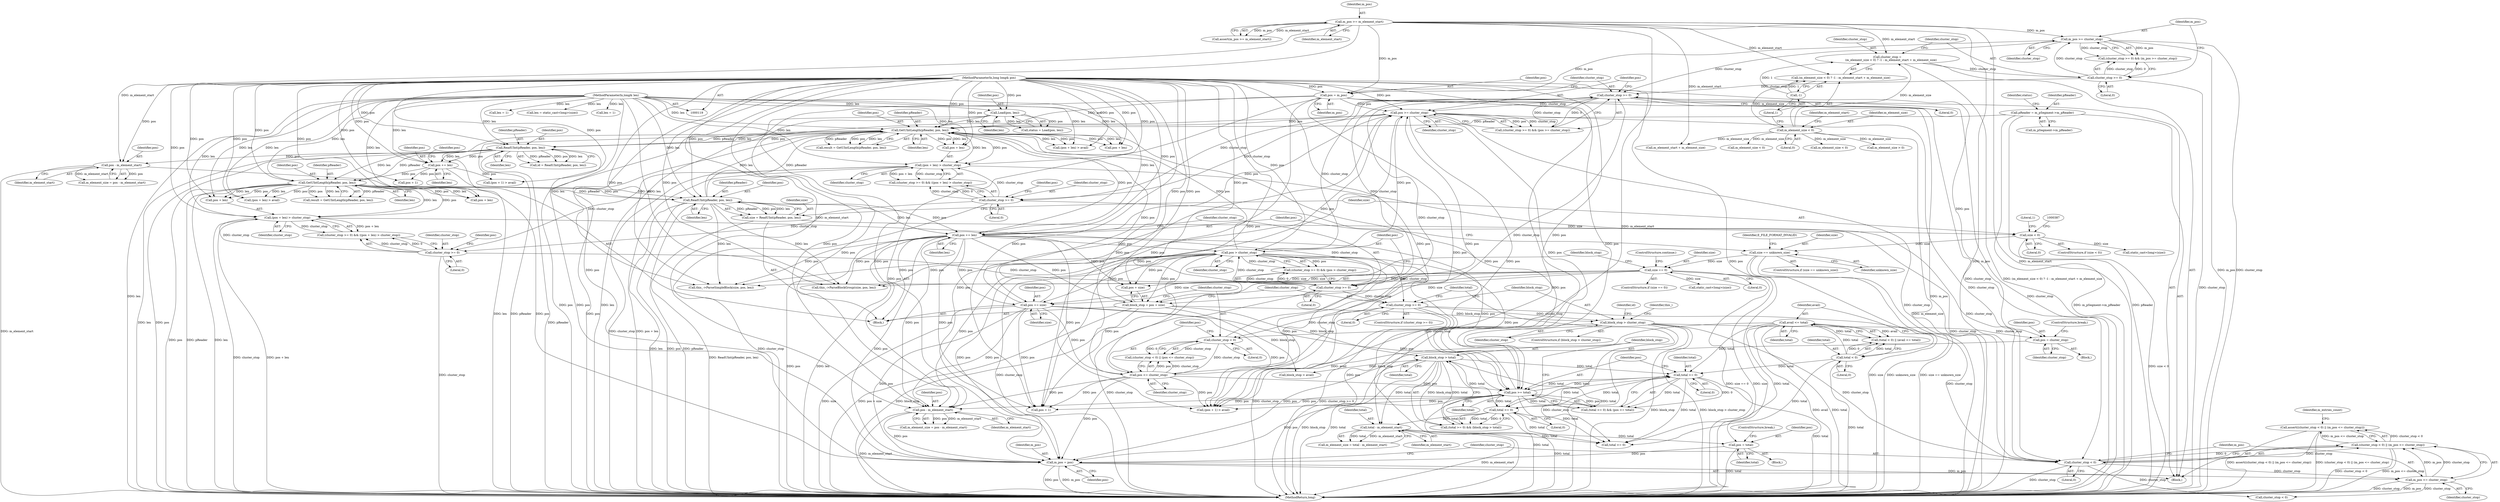 digraph "1_Android_04839626ed859623901ebd3a5fd483982186b59d_171@API" {
"1000518" [label="(Call,assert((cluster_stop < 0) || (m_pos <= cluster_stop)))"];
"1000519" [label="(Call,(cluster_stop < 0) || (m_pos <= cluster_stop))"];
"1000520" [label="(Call,cluster_stop < 0)"];
"1000200" [label="(Call,cluster_stop >= 0)"];
"1000505" [label="(Call,cluster_stop < 0)"];
"1000422" [label="(Call,cluster_stop >= 0)"];
"1000405" [label="(Call,pos > cluster_stop)"];
"1000397" [label="(Call,pos += len)"];
"1000377" [label="(Call,ReadUInt(pReader, pos, len))"];
"1000336" [label="(Call,GetUIntLength(pReader, pos, len))"];
"1000282" [label="(Call,ReadUInt(pReader, pos, len))"];
"1000241" [label="(Call,GetUIntLength(pReader, pos, len))"];
"1000165" [label="(Call,pReader = m_pSegment->m_pReader)"];
"1000120" [label="(MethodParameterIn,long long& pos)"];
"1000193" [label="(Call,pos = m_pos)"];
"1000160" [label="(Call,m_pos >= cluster_stop)"];
"1000136" [label="(Call,m_pos >= m_element_start)"];
"1000157" [label="(Call,cluster_stop >= 0)"];
"1000144" [label="(Call,cluster_stop =\n        (m_element_size < 0) ? -1 : m_element_start + m_element_size)"];
"1000150" [label="(Call,-1)"];
"1000147" [label="(Call,m_element_size < 0)"];
"1000508" [label="(Call,pos <= cluster_stop)"];
"1000500" [label="(Call,pos += size)"];
"1000411" [label="(Call,size == 0)"];
"1000392" [label="(Call,size == unknown_size)"];
"1000382" [label="(Call,size < 0)"];
"1000375" [label="(Call,size = ReadUInt(pReader, pos, len))"];
"1000203" [label="(Call,pos >= cluster_stop)"];
"1000212" [label="(Call,pos >= total)"];
"1000209" [label="(Call,total >= 0)"];
"1000187" [label="(Call,total < 0)"];
"1000448" [label="(Call,total >= 0)"];
"1000451" [label="(Call,block_stop > total)"];
"1000416" [label="(Call,block_stop = pos + size)"];
"1000190" [label="(Call,avail <= total)"];
"1000126" [label="(Call,Load(pos, len))"];
"1000121" [label="(MethodParameterIn,long& len)"];
"1000319" [label="(Call,pos += len)"];
"1000402" [label="(Call,cluster_stop >= 0)"];
"1000356" [label="(Call,cluster_stop >= 0)"];
"1000264" [label="(Call,(pos + len) > cluster_stop)"];
"1000261" [label="(Call,cluster_stop >= 0)"];
"1000359" [label="(Call,(pos + len) > cluster_stop)"];
"1000427" [label="(Call,block_stop > cluster_stop)"];
"1000523" [label="(Call,m_pos <= cluster_stop)"];
"1000515" [label="(Call,m_pos = pos)"];
"1000441" [label="(Call,pos = cluster_stop)"];
"1000460" [label="(Call,pos = total)"];
"1000457" [label="(Call,total - m_element_start)"];
"1000222" [label="(Call,pos - m_element_start)"];
"1000315" [label="(Call,pos - m_element_start)"];
"1000396" [label="(Identifier,E_FILE_FORMAT_INVALID)"];
"1000404" [label="(Literal,0)"];
"1000500" [label="(Call,pos += size)"];
"1000334" [label="(Call,result = GetUIntLength(pReader, pos, len))"];
"1000244" [label="(Identifier,len)"];
"1000381" [label="(ControlStructure,if (size < 0))"];
"1000195" [label="(Identifier,m_pos)"];
"1000228" [label="(Call,pos + 1)"];
"1000449" [label="(Identifier,total)"];
"1000272" [label="(Call,(pos + len) > avail)"];
"1000282" [label="(Call,ReadUInt(pReader, pos, len))"];
"1000363" [label="(Identifier,cluster_stop)"];
"1000452" [label="(Identifier,block_stop)"];
"1000153" [label="(Identifier,m_element_start)"];
"1000462" [label="(Identifier,total)"];
"1000386" [label="(Call,static_cast<long>(size))"];
"1000472" [label="(Call,static_cast<long>(size))"];
"1000266" [label="(Identifier,pos)"];
"1000447" [label="(Call,(total >= 0) && (block_stop > total))"];
"1000422" [label="(Call,cluster_stop >= 0)"];
"1000150" [label="(Call,-1)"];
"1000478" [label="(Identifier,this_)"];
"1000411" [label="(Call,size == 0)"];
"1000317" [label="(Identifier,m_element_start)"];
"1000192" [label="(Identifier,total)"];
"1000239" [label="(Call,result = GetUIntLength(pReader, pos, len))"];
"1000280" [label="(Call,id = ReadUInt(pReader, pos, len))"];
"1000458" [label="(Identifier,total)"];
"1000378" [label="(Identifier,pReader)"];
"1000394" [label="(Identifier,unknown_size)"];
"1000413" [label="(Literal,0)"];
"1000145" [label="(Identifier,cluster_stop)"];
"1000193" [label="(Call,pos = m_pos)"];
"1000189" [label="(Literal,0)"];
"1000427" [label="(Call,block_stop > cluster_stop)"];
"1000241" [label="(Call,GetUIntLength(pReader, pos, len))"];
"1000212" [label="(Call,pos >= total)"];
"1000393" [label="(Identifier,size)"];
"1000217" [label="(Call,m_element_size < 0)"];
"1000392" [label="(Call,size == unknown_size)"];
"1000166" [label="(Identifier,pReader)"];
"1000121" [label="(MethodParameterIn,long& len)"];
"1000455" [label="(Call,m_element_size = total - m_element_start)"];
"1000519" [label="(Call,(cluster_stop < 0) || (m_pos <= cluster_stop))"];
"1000515" [label="(Call,m_pos = pos)"];
"1000194" [label="(Identifier,pos)"];
"1000502" [label="(Identifier,size)"];
"1000213" [label="(Identifier,pos)"];
"1000210" [label="(Identifier,total)"];
"1000424" [label="(Literal,0)"];
"1000391" [label="(ControlStructure,if (size == unknown_size))"];
"1000320" [label="(Identifier,pos)"];
"1000162" [label="(Identifier,cluster_stop)"];
"1000510" [label="(Identifier,cluster_stop)"];
"1000516" [label="(Identifier,m_pos)"];
"1000156" [label="(Call,(cluster_stop >= 0) && (m_pos >= cluster_stop))"];
"1000417" [label="(Identifier,block_stop)"];
"1000242" [label="(Identifier,pReader)"];
"1000265" [label="(Call,pos + len)"];
"1000405" [label="(Call,pos > cluster_stop)"];
"1000375" [label="(Call,size = ReadUInt(pReader, pos, len))"];
"1000261" [label="(Call,cluster_stop >= 0)"];
"1000203" [label="(Call,pos >= cluster_stop)"];
"1000325" [label="(Identifier,pos)"];
"1000135" [label="(Call,assert(m_pos >= m_element_start))"];
"1000284" [label="(Identifier,pos)"];
"1000520" [label="(Call,cluster_stop < 0)"];
"1000233" [label="(Call,len = 1)"];
"1000147" [label="(Call,m_element_size < 0)"];
"1000512" [label="(Call,m_element_size > 0)"];
"1000209" [label="(Call,total >= 0)"];
"1000222" [label="(Call,pos - m_element_start)"];
"1000260" [label="(Call,(cluster_stop >= 0) && ((pos + len) > cluster_stop))"];
"1000442" [label="(Identifier,pos)"];
"1000557" [label="(Call,total >= 0)"];
"1000376" [label="(Identifier,size)"];
"1000220" [label="(Call,m_element_size = pos - m_element_start)"];
"1000470" [label="(Call,len = static_cast<long>(size))"];
"1000450" [label="(Literal,0)"];
"1000128" [label="(Identifier,len)"];
"1000152" [label="(Call,m_element_start + m_element_size)"];
"1000324" [label="(Call,pos + 1)"];
"1000126" [label="(Call,Load(pos, len))"];
"1000199" [label="(Call,(cluster_stop >= 0) && (pos >= cluster_stop))"];
"1000263" [label="(Literal,0)"];
"1000158" [label="(Identifier,cluster_stop)"];
"1000463" [label="(ControlStructure,break;)"];
"1000214" [label="(Identifier,total)"];
"1000137" [label="(Identifier,m_pos)"];
"1000204" [label="(Identifier,pos)"];
"1000285" [label="(Identifier,len)"];
"1000430" [label="(Block,)"];
"1000191" [label="(Identifier,avail)"];
"1000460" [label="(Call,pos = total)"];
"1000188" [label="(Identifier,total)"];
"1000507" [label="(Literal,0)"];
"1000501" [label="(Identifier,pos)"];
"1000459" [label="(Identifier,m_element_start)"];
"1000416" [label="(Call,block_stop = pos + size)"];
"1000262" [label="(Identifier,cluster_stop)"];
"1000426" [label="(ControlStructure,if (block_stop > cluster_stop))"];
"1000337" [label="(Identifier,pReader)"];
"1000336" [label="(Call,GetUIntLength(pReader, pos, len))"];
"1000283" [label="(Identifier,pReader)"];
"1000138" [label="(Identifier,m_element_start)"];
"1000457" [label="(Call,total - m_element_start)"];
"1000323" [label="(Call,(pos + 1) > avail)"];
"1000315" [label="(Call,pos - m_element_start)"];
"1000205" [label="(Identifier,cluster_stop)"];
"1000268" [label="(Identifier,cluster_stop)"];
"1000443" [label="(Identifier,cluster_stop)"];
"1000412" [label="(Identifier,size)"];
"1000504" [label="(Call,(cluster_stop < 0) || (pos <= cluster_stop))"];
"1000173" [label="(Identifier,status)"];
"1000466" [label="(Call,block_stop > avail)"];
"1000223" [label="(Identifier,pos)"];
"1000151" [label="(Literal,1)"];
"1000421" [label="(ControlStructure,if (cluster_stop >= 0))"];
"1000397" [label="(Call,pos += len)"];
"1000383" [label="(Identifier,size)"];
"1000356" [label="(Call,cluster_stop >= 0)"];
"1000357" [label="(Identifier,cluster_stop)"];
"1000496" [label="(Call,this_->ParseSimpleBlock(size, pos, len))"];
"1000310" [label="(Call,m_element_size < 0)"];
"1000165" [label="(Call,pReader = m_pSegment->m_pReader)"];
"1000522" [label="(Literal,0)"];
"1000382" [label="(Call,size < 0)"];
"1000202" [label="(Literal,0)"];
"1000580" [label="(Call,cluster_stop < 0)"];
"1000197" [label="(Block,)"];
"1000211" [label="(Literal,0)"];
"1000407" [label="(Identifier,cluster_stop)"];
"1000339" [label="(Identifier,len)"];
"1000149" [label="(Literal,0)"];
"1000367" [label="(Call,(pos + len) > avail)"];
"1000122" [label="(Block,)"];
"1000187" [label="(Call,total < 0)"];
"1000414" [label="(ControlStructure,continue;)"];
"1000329" [label="(Call,len = 1)"];
"1000167" [label="(Call,m_pSegment->m_pReader)"];
"1000509" [label="(Identifier,pos)"];
"1000360" [label="(Call,pos + len)"];
"1000127" [label="(Identifier,pos)"];
"1000148" [label="(Identifier,m_element_size)"];
"1000390" [label="(Literal,1)"];
"1000487" [label="(Call,this_->ParseBlockGroup(size, pos, len))"];
"1000403" [label="(Identifier,cluster_stop)"];
"1000146" [label="(Call,(m_element_size < 0) ? -1 : m_element_start + m_element_size)"];
"1000380" [label="(Identifier,len)"];
"1000506" [label="(Identifier,cluster_stop)"];
"1000338" [label="(Identifier,pos)"];
"1000243" [label="(Identifier,pos)"];
"1000451" [label="(Call,block_stop > total)"];
"1000454" [label="(Block,)"];
"1000361" [label="(Identifier,pos)"];
"1000428" [label="(Identifier,block_stop)"];
"1000190" [label="(Call,avail <= total)"];
"1000399" [label="(Identifier,len)"];
"1000124" [label="(Call,status = Load(pos, len))"];
"1000144" [label="(Call,cluster_stop =\n        (m_element_size < 0) ? -1 : m_element_start + m_element_size)"];
"1000384" [label="(Literal,0)"];
"1000157" [label="(Call,cluster_stop >= 0)"];
"1000321" [label="(Identifier,len)"];
"1000200" [label="(Call,cluster_stop >= 0)"];
"1000316" [label="(Identifier,pos)"];
"1000528" [label="(Identifier,m_entries_count)"];
"1000273" [label="(Call,pos + len)"];
"1000227" [label="(Call,(pos + 1) > avail)"];
"1000186" [label="(Call,(total < 0) || (avail <= total))"];
"1000136" [label="(Call,m_pos >= m_element_start)"];
"1000319" [label="(Call,pos += len)"];
"1000161" [label="(Identifier,m_pos)"];
"1000359" [label="(Call,(pos + len) > cluster_stop)"];
"1000508" [label="(Call,pos <= cluster_stop)"];
"1000160" [label="(Call,m_pos >= cluster_stop)"];
"1000525" [label="(Identifier,cluster_stop)"];
"1000355" [label="(Call,(cluster_stop >= 0) && ((pos + len) > cluster_stop))"];
"1000517" [label="(Identifier,pos)"];
"1000406" [label="(Identifier,pos)"];
"1000377" [label="(Call,ReadUInt(pReader, pos, len))"];
"1000401" [label="(Call,(cluster_stop >= 0) && (pos > cluster_stop))"];
"1000313" [label="(Call,m_element_size = pos - m_element_start)"];
"1000523" [label="(Call,m_pos <= cluster_stop)"];
"1000429" [label="(Identifier,cluster_stop)"];
"1000448" [label="(Call,total >= 0)"];
"1000423" [label="(Identifier,cluster_stop)"];
"1000398" [label="(Identifier,pos)"];
"1000201" [label="(Identifier,cluster_stop)"];
"1000524" [label="(Identifier,m_pos)"];
"1000120" [label="(MethodParameterIn,long long& pos)"];
"1000461" [label="(Identifier,pos)"];
"1000521" [label="(Identifier,cluster_stop)"];
"1000453" [label="(Identifier,total)"];
"1000224" [label="(Identifier,m_element_start)"];
"1000264" [label="(Call,(pos + len) > cluster_stop)"];
"1000505" [label="(Call,cluster_stop < 0)"];
"1000410" [label="(ControlStructure,if (size == 0))"];
"1000444" [label="(ControlStructure,break;)"];
"1000599" [label="(MethodReturn,long)"];
"1000159" [label="(Literal,0)"];
"1000434" [label="(Identifier,id)"];
"1000402" [label="(Call,cluster_stop >= 0)"];
"1000208" [label="(Call,(total >= 0) && (pos >= total))"];
"1000379" [label="(Identifier,pos)"];
"1000418" [label="(Call,pos + size)"];
"1000368" [label="(Call,pos + len)"];
"1000358" [label="(Literal,0)"];
"1000441" [label="(Call,pos = cluster_stop)"];
"1000518" [label="(Call,assert((cluster_stop < 0) || (m_pos <= cluster_stop)))"];
"1000518" -> "1000122"  [label="AST: "];
"1000518" -> "1000519"  [label="CFG: "];
"1000519" -> "1000518"  [label="AST: "];
"1000528" -> "1000518"  [label="CFG: "];
"1000518" -> "1000599"  [label="DDG: (cluster_stop < 0) || (m_pos <= cluster_stop)"];
"1000518" -> "1000599"  [label="DDG: assert((cluster_stop < 0) || (m_pos <= cluster_stop))"];
"1000519" -> "1000518"  [label="DDG: cluster_stop < 0"];
"1000519" -> "1000518"  [label="DDG: m_pos <= cluster_stop"];
"1000519" -> "1000520"  [label="CFG: "];
"1000519" -> "1000523"  [label="CFG: "];
"1000520" -> "1000519"  [label="AST: "];
"1000523" -> "1000519"  [label="AST: "];
"1000519" -> "1000599"  [label="DDG: cluster_stop < 0"];
"1000519" -> "1000599"  [label="DDG: m_pos <= cluster_stop"];
"1000520" -> "1000519"  [label="DDG: cluster_stop"];
"1000520" -> "1000519"  [label="DDG: 0"];
"1000523" -> "1000519"  [label="DDG: m_pos"];
"1000523" -> "1000519"  [label="DDG: cluster_stop"];
"1000520" -> "1000522"  [label="CFG: "];
"1000521" -> "1000520"  [label="AST: "];
"1000522" -> "1000520"  [label="AST: "];
"1000524" -> "1000520"  [label="CFG: "];
"1000520" -> "1000599"  [label="DDG: cluster_stop"];
"1000200" -> "1000520"  [label="DDG: cluster_stop"];
"1000264" -> "1000520"  [label="DDG: cluster_stop"];
"1000422" -> "1000520"  [label="DDG: cluster_stop"];
"1000261" -> "1000520"  [label="DDG: cluster_stop"];
"1000203" -> "1000520"  [label="DDG: cluster_stop"];
"1000427" -> "1000520"  [label="DDG: cluster_stop"];
"1000520" -> "1000523"  [label="DDG: cluster_stop"];
"1000520" -> "1000580"  [label="DDG: cluster_stop"];
"1000200" -> "1000199"  [label="AST: "];
"1000200" -> "1000202"  [label="CFG: "];
"1000201" -> "1000200"  [label="AST: "];
"1000202" -> "1000200"  [label="AST: "];
"1000204" -> "1000200"  [label="CFG: "];
"1000199" -> "1000200"  [label="CFG: "];
"1000200" -> "1000599"  [label="DDG: cluster_stop"];
"1000200" -> "1000199"  [label="DDG: cluster_stop"];
"1000200" -> "1000199"  [label="DDG: 0"];
"1000505" -> "1000200"  [label="DDG: cluster_stop"];
"1000405" -> "1000200"  [label="DDG: cluster_stop"];
"1000157" -> "1000200"  [label="DDG: cluster_stop"];
"1000402" -> "1000200"  [label="DDG: cluster_stop"];
"1000508" -> "1000200"  [label="DDG: cluster_stop"];
"1000160" -> "1000200"  [label="DDG: cluster_stop"];
"1000200" -> "1000203"  [label="DDG: cluster_stop"];
"1000200" -> "1000261"  [label="DDG: cluster_stop"];
"1000505" -> "1000504"  [label="AST: "];
"1000505" -> "1000507"  [label="CFG: "];
"1000506" -> "1000505"  [label="AST: "];
"1000507" -> "1000505"  [label="AST: "];
"1000509" -> "1000505"  [label="CFG: "];
"1000504" -> "1000505"  [label="CFG: "];
"1000505" -> "1000504"  [label="DDG: cluster_stop"];
"1000505" -> "1000504"  [label="DDG: 0"];
"1000422" -> "1000505"  [label="DDG: cluster_stop"];
"1000427" -> "1000505"  [label="DDG: cluster_stop"];
"1000505" -> "1000508"  [label="DDG: cluster_stop"];
"1000422" -> "1000421"  [label="AST: "];
"1000422" -> "1000424"  [label="CFG: "];
"1000423" -> "1000422"  [label="AST: "];
"1000424" -> "1000422"  [label="AST: "];
"1000428" -> "1000422"  [label="CFG: "];
"1000449" -> "1000422"  [label="CFG: "];
"1000422" -> "1000599"  [label="DDG: cluster_stop"];
"1000422" -> "1000599"  [label="DDG: cluster_stop >= 0"];
"1000405" -> "1000422"  [label="DDG: cluster_stop"];
"1000402" -> "1000422"  [label="DDG: cluster_stop"];
"1000422" -> "1000427"  [label="DDG: cluster_stop"];
"1000405" -> "1000401"  [label="AST: "];
"1000405" -> "1000407"  [label="CFG: "];
"1000406" -> "1000405"  [label="AST: "];
"1000407" -> "1000405"  [label="AST: "];
"1000401" -> "1000405"  [label="CFG: "];
"1000405" -> "1000599"  [label="DDG: cluster_stop"];
"1000405" -> "1000599"  [label="DDG: pos"];
"1000405" -> "1000203"  [label="DDG: pos"];
"1000405" -> "1000212"  [label="DDG: pos"];
"1000405" -> "1000222"  [label="DDG: pos"];
"1000405" -> "1000227"  [label="DDG: pos"];
"1000405" -> "1000228"  [label="DDG: pos"];
"1000405" -> "1000241"  [label="DDG: pos"];
"1000405" -> "1000401"  [label="DDG: pos"];
"1000405" -> "1000401"  [label="DDG: cluster_stop"];
"1000397" -> "1000405"  [label="DDG: pos"];
"1000120" -> "1000405"  [label="DDG: pos"];
"1000402" -> "1000405"  [label="DDG: cluster_stop"];
"1000405" -> "1000416"  [label="DDG: pos"];
"1000405" -> "1000418"  [label="DDG: pos"];
"1000405" -> "1000487"  [label="DDG: pos"];
"1000405" -> "1000496"  [label="DDG: pos"];
"1000405" -> "1000500"  [label="DDG: pos"];
"1000405" -> "1000515"  [label="DDG: pos"];
"1000397" -> "1000197"  [label="AST: "];
"1000397" -> "1000399"  [label="CFG: "];
"1000398" -> "1000397"  [label="AST: "];
"1000399" -> "1000397"  [label="AST: "];
"1000403" -> "1000397"  [label="CFG: "];
"1000397" -> "1000599"  [label="DDG: pos"];
"1000397" -> "1000599"  [label="DDG: len"];
"1000397" -> "1000203"  [label="DDG: pos"];
"1000397" -> "1000212"  [label="DDG: pos"];
"1000397" -> "1000222"  [label="DDG: pos"];
"1000397" -> "1000227"  [label="DDG: pos"];
"1000397" -> "1000228"  [label="DDG: pos"];
"1000397" -> "1000241"  [label="DDG: pos"];
"1000377" -> "1000397"  [label="DDG: len"];
"1000377" -> "1000397"  [label="DDG: pos"];
"1000121" -> "1000397"  [label="DDG: len"];
"1000120" -> "1000397"  [label="DDG: pos"];
"1000397" -> "1000416"  [label="DDG: pos"];
"1000397" -> "1000418"  [label="DDG: pos"];
"1000397" -> "1000487"  [label="DDG: pos"];
"1000397" -> "1000496"  [label="DDG: pos"];
"1000397" -> "1000500"  [label="DDG: pos"];
"1000397" -> "1000515"  [label="DDG: pos"];
"1000377" -> "1000375"  [label="AST: "];
"1000377" -> "1000380"  [label="CFG: "];
"1000378" -> "1000377"  [label="AST: "];
"1000379" -> "1000377"  [label="AST: "];
"1000380" -> "1000377"  [label="AST: "];
"1000375" -> "1000377"  [label="CFG: "];
"1000377" -> "1000599"  [label="DDG: len"];
"1000377" -> "1000599"  [label="DDG: pos"];
"1000377" -> "1000599"  [label="DDG: pReader"];
"1000377" -> "1000241"  [label="DDG: pReader"];
"1000377" -> "1000241"  [label="DDG: len"];
"1000377" -> "1000375"  [label="DDG: pReader"];
"1000377" -> "1000375"  [label="DDG: pos"];
"1000377" -> "1000375"  [label="DDG: len"];
"1000336" -> "1000377"  [label="DDG: pReader"];
"1000336" -> "1000377"  [label="DDG: pos"];
"1000336" -> "1000377"  [label="DDG: len"];
"1000120" -> "1000377"  [label="DDG: pos"];
"1000121" -> "1000377"  [label="DDG: len"];
"1000377" -> "1000487"  [label="DDG: len"];
"1000377" -> "1000496"  [label="DDG: len"];
"1000336" -> "1000334"  [label="AST: "];
"1000336" -> "1000339"  [label="CFG: "];
"1000337" -> "1000336"  [label="AST: "];
"1000338" -> "1000336"  [label="AST: "];
"1000339" -> "1000336"  [label="AST: "];
"1000334" -> "1000336"  [label="CFG: "];
"1000336" -> "1000599"  [label="DDG: len"];
"1000336" -> "1000599"  [label="DDG: pos"];
"1000336" -> "1000599"  [label="DDG: pReader"];
"1000336" -> "1000334"  [label="DDG: pReader"];
"1000336" -> "1000334"  [label="DDG: pos"];
"1000336" -> "1000334"  [label="DDG: len"];
"1000282" -> "1000336"  [label="DDG: pReader"];
"1000282" -> "1000336"  [label="DDG: len"];
"1000120" -> "1000336"  [label="DDG: pos"];
"1000319" -> "1000336"  [label="DDG: pos"];
"1000121" -> "1000336"  [label="DDG: len"];
"1000336" -> "1000359"  [label="DDG: pos"];
"1000336" -> "1000359"  [label="DDG: len"];
"1000336" -> "1000360"  [label="DDG: pos"];
"1000336" -> "1000360"  [label="DDG: len"];
"1000336" -> "1000367"  [label="DDG: pos"];
"1000336" -> "1000367"  [label="DDG: len"];
"1000336" -> "1000368"  [label="DDG: pos"];
"1000336" -> "1000368"  [label="DDG: len"];
"1000282" -> "1000280"  [label="AST: "];
"1000282" -> "1000285"  [label="CFG: "];
"1000283" -> "1000282"  [label="AST: "];
"1000284" -> "1000282"  [label="AST: "];
"1000285" -> "1000282"  [label="AST: "];
"1000280" -> "1000282"  [label="CFG: "];
"1000282" -> "1000599"  [label="DDG: len"];
"1000282" -> "1000599"  [label="DDG: pos"];
"1000282" -> "1000599"  [label="DDG: pReader"];
"1000282" -> "1000280"  [label="DDG: pReader"];
"1000282" -> "1000280"  [label="DDG: pos"];
"1000282" -> "1000280"  [label="DDG: len"];
"1000241" -> "1000282"  [label="DDG: pReader"];
"1000241" -> "1000282"  [label="DDG: pos"];
"1000241" -> "1000282"  [label="DDG: len"];
"1000120" -> "1000282"  [label="DDG: pos"];
"1000121" -> "1000282"  [label="DDG: len"];
"1000282" -> "1000315"  [label="DDG: pos"];
"1000282" -> "1000319"  [label="DDG: len"];
"1000282" -> "1000319"  [label="DDG: pos"];
"1000282" -> "1000515"  [label="DDG: pos"];
"1000241" -> "1000239"  [label="AST: "];
"1000241" -> "1000244"  [label="CFG: "];
"1000242" -> "1000241"  [label="AST: "];
"1000243" -> "1000241"  [label="AST: "];
"1000244" -> "1000241"  [label="AST: "];
"1000239" -> "1000241"  [label="CFG: "];
"1000241" -> "1000599"  [label="DDG: pReader"];
"1000241" -> "1000599"  [label="DDG: len"];
"1000241" -> "1000599"  [label="DDG: pos"];
"1000241" -> "1000239"  [label="DDG: pReader"];
"1000241" -> "1000239"  [label="DDG: pos"];
"1000241" -> "1000239"  [label="DDG: len"];
"1000165" -> "1000241"  [label="DDG: pReader"];
"1000120" -> "1000241"  [label="DDG: pos"];
"1000193" -> "1000241"  [label="DDG: pos"];
"1000508" -> "1000241"  [label="DDG: pos"];
"1000500" -> "1000241"  [label="DDG: pos"];
"1000203" -> "1000241"  [label="DDG: pos"];
"1000212" -> "1000241"  [label="DDG: pos"];
"1000126" -> "1000241"  [label="DDG: len"];
"1000121" -> "1000241"  [label="DDG: len"];
"1000241" -> "1000264"  [label="DDG: pos"];
"1000241" -> "1000264"  [label="DDG: len"];
"1000241" -> "1000265"  [label="DDG: pos"];
"1000241" -> "1000265"  [label="DDG: len"];
"1000241" -> "1000272"  [label="DDG: pos"];
"1000241" -> "1000272"  [label="DDG: len"];
"1000241" -> "1000273"  [label="DDG: pos"];
"1000241" -> "1000273"  [label="DDG: len"];
"1000165" -> "1000122"  [label="AST: "];
"1000165" -> "1000167"  [label="CFG: "];
"1000166" -> "1000165"  [label="AST: "];
"1000167" -> "1000165"  [label="AST: "];
"1000173" -> "1000165"  [label="CFG: "];
"1000165" -> "1000599"  [label="DDG: pReader"];
"1000165" -> "1000599"  [label="DDG: m_pSegment->m_pReader"];
"1000120" -> "1000119"  [label="AST: "];
"1000120" -> "1000599"  [label="DDG: pos"];
"1000120" -> "1000126"  [label="DDG: pos"];
"1000120" -> "1000193"  [label="DDG: pos"];
"1000120" -> "1000203"  [label="DDG: pos"];
"1000120" -> "1000212"  [label="DDG: pos"];
"1000120" -> "1000222"  [label="DDG: pos"];
"1000120" -> "1000227"  [label="DDG: pos"];
"1000120" -> "1000228"  [label="DDG: pos"];
"1000120" -> "1000264"  [label="DDG: pos"];
"1000120" -> "1000265"  [label="DDG: pos"];
"1000120" -> "1000272"  [label="DDG: pos"];
"1000120" -> "1000273"  [label="DDG: pos"];
"1000120" -> "1000315"  [label="DDG: pos"];
"1000120" -> "1000319"  [label="DDG: pos"];
"1000120" -> "1000323"  [label="DDG: pos"];
"1000120" -> "1000324"  [label="DDG: pos"];
"1000120" -> "1000359"  [label="DDG: pos"];
"1000120" -> "1000360"  [label="DDG: pos"];
"1000120" -> "1000367"  [label="DDG: pos"];
"1000120" -> "1000368"  [label="DDG: pos"];
"1000120" -> "1000416"  [label="DDG: pos"];
"1000120" -> "1000418"  [label="DDG: pos"];
"1000120" -> "1000441"  [label="DDG: pos"];
"1000120" -> "1000460"  [label="DDG: pos"];
"1000120" -> "1000487"  [label="DDG: pos"];
"1000120" -> "1000496"  [label="DDG: pos"];
"1000120" -> "1000500"  [label="DDG: pos"];
"1000120" -> "1000508"  [label="DDG: pos"];
"1000120" -> "1000515"  [label="DDG: pos"];
"1000193" -> "1000122"  [label="AST: "];
"1000193" -> "1000195"  [label="CFG: "];
"1000194" -> "1000193"  [label="AST: "];
"1000195" -> "1000193"  [label="AST: "];
"1000201" -> "1000193"  [label="CFG: "];
"1000193" -> "1000599"  [label="DDG: m_pos"];
"1000160" -> "1000193"  [label="DDG: m_pos"];
"1000136" -> "1000193"  [label="DDG: m_pos"];
"1000193" -> "1000203"  [label="DDG: pos"];
"1000193" -> "1000212"  [label="DDG: pos"];
"1000193" -> "1000222"  [label="DDG: pos"];
"1000193" -> "1000227"  [label="DDG: pos"];
"1000193" -> "1000228"  [label="DDG: pos"];
"1000193" -> "1000515"  [label="DDG: pos"];
"1000160" -> "1000156"  [label="AST: "];
"1000160" -> "1000162"  [label="CFG: "];
"1000161" -> "1000160"  [label="AST: "];
"1000162" -> "1000160"  [label="AST: "];
"1000156" -> "1000160"  [label="CFG: "];
"1000160" -> "1000599"  [label="DDG: cluster_stop"];
"1000160" -> "1000599"  [label="DDG: m_pos"];
"1000160" -> "1000156"  [label="DDG: m_pos"];
"1000160" -> "1000156"  [label="DDG: cluster_stop"];
"1000136" -> "1000160"  [label="DDG: m_pos"];
"1000157" -> "1000160"  [label="DDG: cluster_stop"];
"1000136" -> "1000135"  [label="AST: "];
"1000136" -> "1000138"  [label="CFG: "];
"1000137" -> "1000136"  [label="AST: "];
"1000138" -> "1000136"  [label="AST: "];
"1000135" -> "1000136"  [label="CFG: "];
"1000136" -> "1000599"  [label="DDG: m_element_start"];
"1000136" -> "1000599"  [label="DDG: m_pos"];
"1000136" -> "1000135"  [label="DDG: m_pos"];
"1000136" -> "1000135"  [label="DDG: m_element_start"];
"1000136" -> "1000144"  [label="DDG: m_element_start"];
"1000136" -> "1000146"  [label="DDG: m_element_start"];
"1000136" -> "1000152"  [label="DDG: m_element_start"];
"1000136" -> "1000222"  [label="DDG: m_element_start"];
"1000136" -> "1000315"  [label="DDG: m_element_start"];
"1000136" -> "1000457"  [label="DDG: m_element_start"];
"1000157" -> "1000156"  [label="AST: "];
"1000157" -> "1000159"  [label="CFG: "];
"1000158" -> "1000157"  [label="AST: "];
"1000159" -> "1000157"  [label="AST: "];
"1000161" -> "1000157"  [label="CFG: "];
"1000156" -> "1000157"  [label="CFG: "];
"1000157" -> "1000599"  [label="DDG: cluster_stop"];
"1000157" -> "1000156"  [label="DDG: cluster_stop"];
"1000157" -> "1000156"  [label="DDG: 0"];
"1000144" -> "1000157"  [label="DDG: cluster_stop"];
"1000144" -> "1000122"  [label="AST: "];
"1000144" -> "1000146"  [label="CFG: "];
"1000145" -> "1000144"  [label="AST: "];
"1000146" -> "1000144"  [label="AST: "];
"1000158" -> "1000144"  [label="CFG: "];
"1000144" -> "1000599"  [label="DDG: (m_element_size < 0) ? -1 : m_element_start + m_element_size"];
"1000150" -> "1000144"  [label="DDG: 1"];
"1000147" -> "1000144"  [label="DDG: m_element_size"];
"1000150" -> "1000146"  [label="AST: "];
"1000150" -> "1000151"  [label="CFG: "];
"1000151" -> "1000150"  [label="AST: "];
"1000146" -> "1000150"  [label="CFG: "];
"1000150" -> "1000146"  [label="DDG: 1"];
"1000147" -> "1000146"  [label="AST: "];
"1000147" -> "1000149"  [label="CFG: "];
"1000148" -> "1000147"  [label="AST: "];
"1000149" -> "1000147"  [label="AST: "];
"1000151" -> "1000147"  [label="CFG: "];
"1000153" -> "1000147"  [label="CFG: "];
"1000147" -> "1000599"  [label="DDG: m_element_size"];
"1000147" -> "1000146"  [label="DDG: m_element_size"];
"1000147" -> "1000152"  [label="DDG: m_element_size"];
"1000147" -> "1000217"  [label="DDG: m_element_size"];
"1000147" -> "1000310"  [label="DDG: m_element_size"];
"1000147" -> "1000512"  [label="DDG: m_element_size"];
"1000508" -> "1000504"  [label="AST: "];
"1000508" -> "1000510"  [label="CFG: "];
"1000509" -> "1000508"  [label="AST: "];
"1000510" -> "1000508"  [label="AST: "];
"1000504" -> "1000508"  [label="CFG: "];
"1000508" -> "1000203"  [label="DDG: pos"];
"1000508" -> "1000212"  [label="DDG: pos"];
"1000508" -> "1000222"  [label="DDG: pos"];
"1000508" -> "1000227"  [label="DDG: pos"];
"1000508" -> "1000228"  [label="DDG: pos"];
"1000508" -> "1000504"  [label="DDG: pos"];
"1000508" -> "1000504"  [label="DDG: cluster_stop"];
"1000500" -> "1000508"  [label="DDG: pos"];
"1000508" -> "1000515"  [label="DDG: pos"];
"1000500" -> "1000197"  [label="AST: "];
"1000500" -> "1000502"  [label="CFG: "];
"1000501" -> "1000500"  [label="AST: "];
"1000502" -> "1000500"  [label="AST: "];
"1000506" -> "1000500"  [label="CFG: "];
"1000500" -> "1000599"  [label="DDG: size"];
"1000500" -> "1000203"  [label="DDG: pos"];
"1000500" -> "1000212"  [label="DDG: pos"];
"1000500" -> "1000222"  [label="DDG: pos"];
"1000500" -> "1000227"  [label="DDG: pos"];
"1000500" -> "1000228"  [label="DDG: pos"];
"1000411" -> "1000500"  [label="DDG: size"];
"1000500" -> "1000515"  [label="DDG: pos"];
"1000411" -> "1000410"  [label="AST: "];
"1000411" -> "1000413"  [label="CFG: "];
"1000412" -> "1000411"  [label="AST: "];
"1000413" -> "1000411"  [label="AST: "];
"1000414" -> "1000411"  [label="CFG: "];
"1000417" -> "1000411"  [label="CFG: "];
"1000411" -> "1000599"  [label="DDG: size == 0"];
"1000411" -> "1000599"  [label="DDG: size"];
"1000392" -> "1000411"  [label="DDG: size"];
"1000411" -> "1000416"  [label="DDG: size"];
"1000411" -> "1000418"  [label="DDG: size"];
"1000411" -> "1000472"  [label="DDG: size"];
"1000411" -> "1000487"  [label="DDG: size"];
"1000411" -> "1000496"  [label="DDG: size"];
"1000392" -> "1000391"  [label="AST: "];
"1000392" -> "1000394"  [label="CFG: "];
"1000393" -> "1000392"  [label="AST: "];
"1000394" -> "1000392"  [label="AST: "];
"1000396" -> "1000392"  [label="CFG: "];
"1000398" -> "1000392"  [label="CFG: "];
"1000392" -> "1000599"  [label="DDG: unknown_size"];
"1000392" -> "1000599"  [label="DDG: size == unknown_size"];
"1000392" -> "1000599"  [label="DDG: size"];
"1000382" -> "1000392"  [label="DDG: size"];
"1000382" -> "1000381"  [label="AST: "];
"1000382" -> "1000384"  [label="CFG: "];
"1000383" -> "1000382"  [label="AST: "];
"1000384" -> "1000382"  [label="AST: "];
"1000387" -> "1000382"  [label="CFG: "];
"1000390" -> "1000382"  [label="CFG: "];
"1000382" -> "1000599"  [label="DDG: size < 0"];
"1000375" -> "1000382"  [label="DDG: size"];
"1000382" -> "1000386"  [label="DDG: size"];
"1000375" -> "1000197"  [label="AST: "];
"1000376" -> "1000375"  [label="AST: "];
"1000383" -> "1000375"  [label="CFG: "];
"1000375" -> "1000599"  [label="DDG: ReadUInt(pReader, pos, len)"];
"1000203" -> "1000199"  [label="AST: "];
"1000203" -> "1000205"  [label="CFG: "];
"1000204" -> "1000203"  [label="AST: "];
"1000205" -> "1000203"  [label="AST: "];
"1000199" -> "1000203"  [label="CFG: "];
"1000203" -> "1000599"  [label="DDG: cluster_stop"];
"1000203" -> "1000199"  [label="DDG: pos"];
"1000203" -> "1000199"  [label="DDG: cluster_stop"];
"1000203" -> "1000212"  [label="DDG: pos"];
"1000203" -> "1000222"  [label="DDG: pos"];
"1000203" -> "1000227"  [label="DDG: pos"];
"1000203" -> "1000228"  [label="DDG: pos"];
"1000203" -> "1000261"  [label="DDG: cluster_stop"];
"1000203" -> "1000515"  [label="DDG: pos"];
"1000212" -> "1000208"  [label="AST: "];
"1000212" -> "1000214"  [label="CFG: "];
"1000213" -> "1000212"  [label="AST: "];
"1000214" -> "1000212"  [label="AST: "];
"1000208" -> "1000212"  [label="CFG: "];
"1000212" -> "1000599"  [label="DDG: total"];
"1000212" -> "1000209"  [label="DDG: total"];
"1000212" -> "1000208"  [label="DDG: pos"];
"1000212" -> "1000208"  [label="DDG: total"];
"1000209" -> "1000212"  [label="DDG: total"];
"1000212" -> "1000222"  [label="DDG: pos"];
"1000212" -> "1000227"  [label="DDG: pos"];
"1000212" -> "1000228"  [label="DDG: pos"];
"1000212" -> "1000448"  [label="DDG: total"];
"1000212" -> "1000515"  [label="DDG: pos"];
"1000212" -> "1000557"  [label="DDG: total"];
"1000209" -> "1000208"  [label="AST: "];
"1000209" -> "1000211"  [label="CFG: "];
"1000210" -> "1000209"  [label="AST: "];
"1000211" -> "1000209"  [label="AST: "];
"1000213" -> "1000209"  [label="CFG: "];
"1000208" -> "1000209"  [label="CFG: "];
"1000209" -> "1000599"  [label="DDG: total"];
"1000209" -> "1000208"  [label="DDG: total"];
"1000209" -> "1000208"  [label="DDG: 0"];
"1000187" -> "1000209"  [label="DDG: total"];
"1000448" -> "1000209"  [label="DDG: total"];
"1000451" -> "1000209"  [label="DDG: total"];
"1000190" -> "1000209"  [label="DDG: total"];
"1000209" -> "1000448"  [label="DDG: total"];
"1000209" -> "1000557"  [label="DDG: total"];
"1000187" -> "1000186"  [label="AST: "];
"1000187" -> "1000189"  [label="CFG: "];
"1000188" -> "1000187"  [label="AST: "];
"1000189" -> "1000187"  [label="AST: "];
"1000191" -> "1000187"  [label="CFG: "];
"1000186" -> "1000187"  [label="CFG: "];
"1000187" -> "1000599"  [label="DDG: total"];
"1000187" -> "1000186"  [label="DDG: total"];
"1000187" -> "1000186"  [label="DDG: 0"];
"1000187" -> "1000190"  [label="DDG: total"];
"1000187" -> "1000557"  [label="DDG: total"];
"1000448" -> "1000447"  [label="AST: "];
"1000448" -> "1000450"  [label="CFG: "];
"1000449" -> "1000448"  [label="AST: "];
"1000450" -> "1000448"  [label="AST: "];
"1000452" -> "1000448"  [label="CFG: "];
"1000447" -> "1000448"  [label="CFG: "];
"1000448" -> "1000599"  [label="DDG: total"];
"1000448" -> "1000447"  [label="DDG: total"];
"1000448" -> "1000447"  [label="DDG: 0"];
"1000448" -> "1000451"  [label="DDG: total"];
"1000448" -> "1000457"  [label="DDG: total"];
"1000448" -> "1000557"  [label="DDG: total"];
"1000451" -> "1000447"  [label="AST: "];
"1000451" -> "1000453"  [label="CFG: "];
"1000452" -> "1000451"  [label="AST: "];
"1000453" -> "1000451"  [label="AST: "];
"1000447" -> "1000451"  [label="CFG: "];
"1000451" -> "1000599"  [label="DDG: block_stop"];
"1000451" -> "1000599"  [label="DDG: total"];
"1000451" -> "1000447"  [label="DDG: block_stop"];
"1000451" -> "1000447"  [label="DDG: total"];
"1000416" -> "1000451"  [label="DDG: block_stop"];
"1000451" -> "1000457"  [label="DDG: total"];
"1000451" -> "1000466"  [label="DDG: block_stop"];
"1000451" -> "1000557"  [label="DDG: total"];
"1000416" -> "1000197"  [label="AST: "];
"1000416" -> "1000418"  [label="CFG: "];
"1000417" -> "1000416"  [label="AST: "];
"1000418" -> "1000416"  [label="AST: "];
"1000423" -> "1000416"  [label="CFG: "];
"1000416" -> "1000599"  [label="DDG: pos + size"];
"1000416" -> "1000599"  [label="DDG: block_stop"];
"1000416" -> "1000427"  [label="DDG: block_stop"];
"1000416" -> "1000466"  [label="DDG: block_stop"];
"1000190" -> "1000186"  [label="AST: "];
"1000190" -> "1000192"  [label="CFG: "];
"1000191" -> "1000190"  [label="AST: "];
"1000192" -> "1000190"  [label="AST: "];
"1000186" -> "1000190"  [label="CFG: "];
"1000190" -> "1000599"  [label="DDG: avail"];
"1000190" -> "1000599"  [label="DDG: total"];
"1000190" -> "1000186"  [label="DDG: avail"];
"1000190" -> "1000186"  [label="DDG: total"];
"1000190" -> "1000227"  [label="DDG: avail"];
"1000190" -> "1000557"  [label="DDG: total"];
"1000126" -> "1000124"  [label="AST: "];
"1000126" -> "1000128"  [label="CFG: "];
"1000127" -> "1000126"  [label="AST: "];
"1000128" -> "1000126"  [label="AST: "];
"1000124" -> "1000126"  [label="CFG: "];
"1000126" -> "1000599"  [label="DDG: pos"];
"1000126" -> "1000599"  [label="DDG: len"];
"1000126" -> "1000124"  [label="DDG: pos"];
"1000126" -> "1000124"  [label="DDG: len"];
"1000121" -> "1000126"  [label="DDG: len"];
"1000121" -> "1000119"  [label="AST: "];
"1000121" -> "1000599"  [label="DDG: len"];
"1000121" -> "1000233"  [label="DDG: len"];
"1000121" -> "1000264"  [label="DDG: len"];
"1000121" -> "1000265"  [label="DDG: len"];
"1000121" -> "1000272"  [label="DDG: len"];
"1000121" -> "1000273"  [label="DDG: len"];
"1000121" -> "1000319"  [label="DDG: len"];
"1000121" -> "1000329"  [label="DDG: len"];
"1000121" -> "1000359"  [label="DDG: len"];
"1000121" -> "1000360"  [label="DDG: len"];
"1000121" -> "1000367"  [label="DDG: len"];
"1000121" -> "1000368"  [label="DDG: len"];
"1000121" -> "1000470"  [label="DDG: len"];
"1000121" -> "1000487"  [label="DDG: len"];
"1000121" -> "1000496"  [label="DDG: len"];
"1000319" -> "1000197"  [label="AST: "];
"1000319" -> "1000321"  [label="CFG: "];
"1000320" -> "1000319"  [label="AST: "];
"1000321" -> "1000319"  [label="AST: "];
"1000325" -> "1000319"  [label="CFG: "];
"1000319" -> "1000323"  [label="DDG: pos"];
"1000319" -> "1000324"  [label="DDG: pos"];
"1000402" -> "1000401"  [label="AST: "];
"1000402" -> "1000404"  [label="CFG: "];
"1000403" -> "1000402"  [label="AST: "];
"1000404" -> "1000402"  [label="AST: "];
"1000406" -> "1000402"  [label="CFG: "];
"1000401" -> "1000402"  [label="CFG: "];
"1000402" -> "1000599"  [label="DDG: cluster_stop"];
"1000402" -> "1000401"  [label="DDG: cluster_stop"];
"1000402" -> "1000401"  [label="DDG: 0"];
"1000356" -> "1000402"  [label="DDG: cluster_stop"];
"1000359" -> "1000402"  [label="DDG: cluster_stop"];
"1000356" -> "1000355"  [label="AST: "];
"1000356" -> "1000358"  [label="CFG: "];
"1000357" -> "1000356"  [label="AST: "];
"1000358" -> "1000356"  [label="AST: "];
"1000361" -> "1000356"  [label="CFG: "];
"1000355" -> "1000356"  [label="CFG: "];
"1000356" -> "1000599"  [label="DDG: cluster_stop"];
"1000356" -> "1000355"  [label="DDG: cluster_stop"];
"1000356" -> "1000355"  [label="DDG: 0"];
"1000264" -> "1000356"  [label="DDG: cluster_stop"];
"1000261" -> "1000356"  [label="DDG: cluster_stop"];
"1000356" -> "1000359"  [label="DDG: cluster_stop"];
"1000264" -> "1000260"  [label="AST: "];
"1000264" -> "1000268"  [label="CFG: "];
"1000265" -> "1000264"  [label="AST: "];
"1000268" -> "1000264"  [label="AST: "];
"1000260" -> "1000264"  [label="CFG: "];
"1000264" -> "1000599"  [label="DDG: pos + len"];
"1000264" -> "1000599"  [label="DDG: cluster_stop"];
"1000264" -> "1000260"  [label="DDG: pos + len"];
"1000264" -> "1000260"  [label="DDG: cluster_stop"];
"1000261" -> "1000264"  [label="DDG: cluster_stop"];
"1000261" -> "1000260"  [label="AST: "];
"1000261" -> "1000263"  [label="CFG: "];
"1000262" -> "1000261"  [label="AST: "];
"1000263" -> "1000261"  [label="AST: "];
"1000266" -> "1000261"  [label="CFG: "];
"1000260" -> "1000261"  [label="CFG: "];
"1000261" -> "1000599"  [label="DDG: cluster_stop"];
"1000261" -> "1000260"  [label="DDG: cluster_stop"];
"1000261" -> "1000260"  [label="DDG: 0"];
"1000359" -> "1000355"  [label="AST: "];
"1000359" -> "1000363"  [label="CFG: "];
"1000360" -> "1000359"  [label="AST: "];
"1000363" -> "1000359"  [label="AST: "];
"1000355" -> "1000359"  [label="CFG: "];
"1000359" -> "1000599"  [label="DDG: pos + len"];
"1000359" -> "1000599"  [label="DDG: cluster_stop"];
"1000359" -> "1000355"  [label="DDG: pos + len"];
"1000359" -> "1000355"  [label="DDG: cluster_stop"];
"1000427" -> "1000426"  [label="AST: "];
"1000427" -> "1000429"  [label="CFG: "];
"1000428" -> "1000427"  [label="AST: "];
"1000429" -> "1000427"  [label="AST: "];
"1000434" -> "1000427"  [label="CFG: "];
"1000478" -> "1000427"  [label="CFG: "];
"1000427" -> "1000599"  [label="DDG: block_stop"];
"1000427" -> "1000599"  [label="DDG: block_stop > cluster_stop"];
"1000427" -> "1000599"  [label="DDG: cluster_stop"];
"1000427" -> "1000441"  [label="DDG: cluster_stop"];
"1000523" -> "1000525"  [label="CFG: "];
"1000524" -> "1000523"  [label="AST: "];
"1000525" -> "1000523"  [label="AST: "];
"1000523" -> "1000599"  [label="DDG: cluster_stop"];
"1000523" -> "1000599"  [label="DDG: m_pos"];
"1000515" -> "1000523"  [label="DDG: m_pos"];
"1000523" -> "1000580"  [label="DDG: cluster_stop"];
"1000515" -> "1000122"  [label="AST: "];
"1000515" -> "1000517"  [label="CFG: "];
"1000516" -> "1000515"  [label="AST: "];
"1000517" -> "1000515"  [label="AST: "];
"1000521" -> "1000515"  [label="CFG: "];
"1000515" -> "1000599"  [label="DDG: m_pos"];
"1000515" -> "1000599"  [label="DDG: pos"];
"1000441" -> "1000515"  [label="DDG: pos"];
"1000460" -> "1000515"  [label="DDG: pos"];
"1000222" -> "1000515"  [label="DDG: pos"];
"1000315" -> "1000515"  [label="DDG: pos"];
"1000441" -> "1000430"  [label="AST: "];
"1000441" -> "1000443"  [label="CFG: "];
"1000442" -> "1000441"  [label="AST: "];
"1000443" -> "1000441"  [label="AST: "];
"1000444" -> "1000441"  [label="CFG: "];
"1000460" -> "1000454"  [label="AST: "];
"1000460" -> "1000462"  [label="CFG: "];
"1000461" -> "1000460"  [label="AST: "];
"1000462" -> "1000460"  [label="AST: "];
"1000463" -> "1000460"  [label="CFG: "];
"1000460" -> "1000599"  [label="DDG: total"];
"1000457" -> "1000460"  [label="DDG: total"];
"1000457" -> "1000455"  [label="AST: "];
"1000457" -> "1000459"  [label="CFG: "];
"1000458" -> "1000457"  [label="AST: "];
"1000459" -> "1000457"  [label="AST: "];
"1000455" -> "1000457"  [label="CFG: "];
"1000457" -> "1000599"  [label="DDG: m_element_start"];
"1000457" -> "1000455"  [label="DDG: total"];
"1000457" -> "1000455"  [label="DDG: m_element_start"];
"1000457" -> "1000557"  [label="DDG: total"];
"1000222" -> "1000220"  [label="AST: "];
"1000222" -> "1000224"  [label="CFG: "];
"1000223" -> "1000222"  [label="AST: "];
"1000224" -> "1000222"  [label="AST: "];
"1000220" -> "1000222"  [label="CFG: "];
"1000222" -> "1000599"  [label="DDG: m_element_start"];
"1000222" -> "1000220"  [label="DDG: pos"];
"1000222" -> "1000220"  [label="DDG: m_element_start"];
"1000315" -> "1000313"  [label="AST: "];
"1000315" -> "1000317"  [label="CFG: "];
"1000316" -> "1000315"  [label="AST: "];
"1000317" -> "1000315"  [label="AST: "];
"1000313" -> "1000315"  [label="CFG: "];
"1000315" -> "1000599"  [label="DDG: m_element_start"];
"1000315" -> "1000313"  [label="DDG: pos"];
"1000315" -> "1000313"  [label="DDG: m_element_start"];
}

